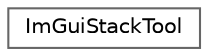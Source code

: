 digraph "Graphical Class Hierarchy"
{
 // LATEX_PDF_SIZE
  bgcolor="transparent";
  edge [fontname=Helvetica,fontsize=10,labelfontname=Helvetica,labelfontsize=10];
  node [fontname=Helvetica,fontsize=10,shape=box,height=0.2,width=0.4];
  rankdir="LR";
  Node0 [label="ImGuiStackTool",height=0.2,width=0.4,color="grey40", fillcolor="white", style="filled",URL="$struct_im_gui_stack_tool.html",tooltip=" "];
}
